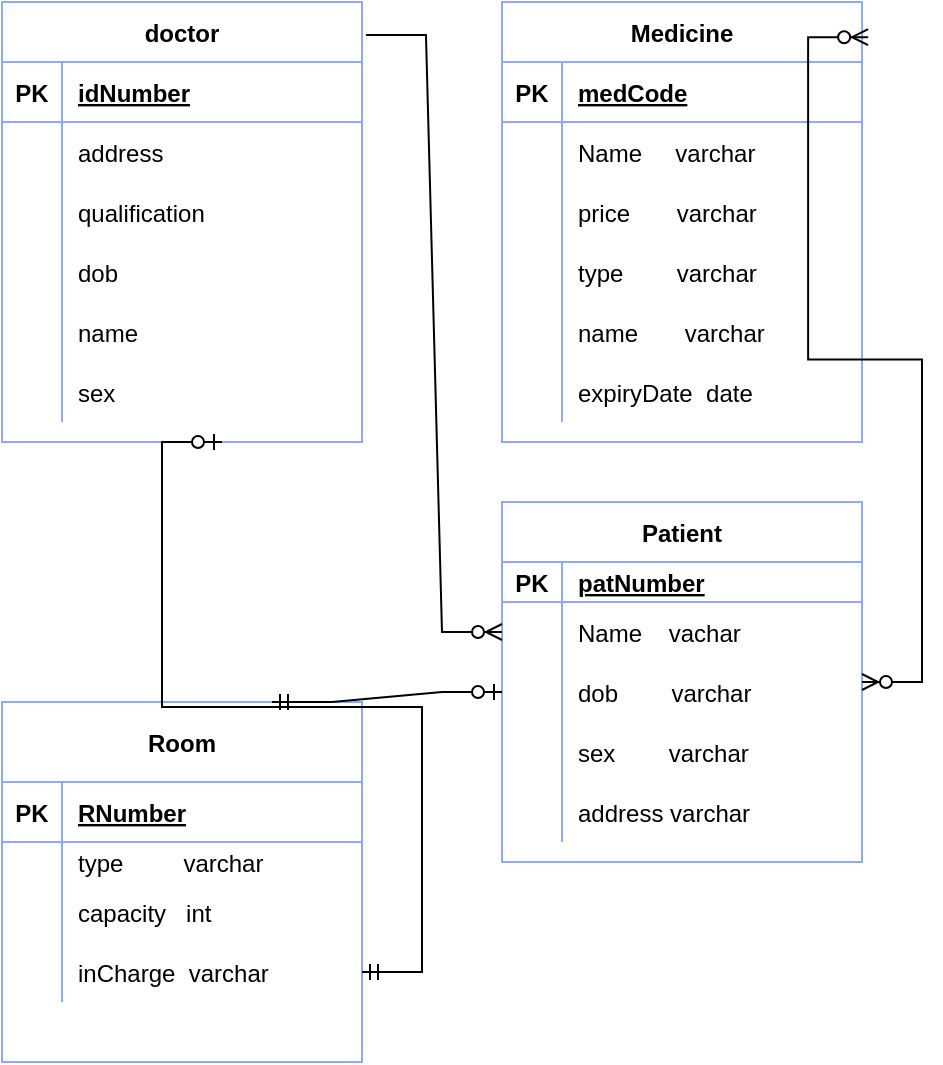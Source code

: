 <mxfile version="17.4.6" type="github">
  <diagram id="Twf_pXJN-Fd1z-aPCLBK" name="Page-1">
    <mxGraphModel dx="1730" dy="898" grid="1" gridSize="10" guides="1" tooltips="1" connect="1" arrows="1" fold="1" page="1" pageScale="1" pageWidth="850" pageHeight="1100" background="none" math="0" shadow="0">
      <root>
        <mxCell id="0" />
        <mxCell id="1" parent="0" />
        <mxCell id="yiRNXyfWjRyLdYWrjQi4-3" value="doctor" style="shape=table;startSize=30;container=1;collapsible=1;childLayout=tableLayout;fixedRows=1;rowLines=0;fontStyle=1;align=center;resizeLast=1;strokeColor=#8FA9FF;" vertex="1" parent="1">
          <mxGeometry x="10" y="170" width="180" height="220" as="geometry" />
        </mxCell>
        <mxCell id="yiRNXyfWjRyLdYWrjQi4-4" value="" style="shape=tableRow;horizontal=0;startSize=0;swimlaneHead=0;swimlaneBody=0;fillColor=none;collapsible=0;dropTarget=0;points=[[0,0.5],[1,0.5]];portConstraint=eastwest;top=0;left=0;right=0;bottom=1;strokeColor=#8FA9FF;" vertex="1" parent="yiRNXyfWjRyLdYWrjQi4-3">
          <mxGeometry y="30" width="180" height="30" as="geometry" />
        </mxCell>
        <mxCell id="yiRNXyfWjRyLdYWrjQi4-5" value="PK" style="shape=partialRectangle;connectable=0;fillColor=none;top=0;left=0;bottom=0;right=0;fontStyle=1;overflow=hidden;strokeColor=#8FA9FF;" vertex="1" parent="yiRNXyfWjRyLdYWrjQi4-4">
          <mxGeometry width="30" height="30" as="geometry">
            <mxRectangle width="30" height="30" as="alternateBounds" />
          </mxGeometry>
        </mxCell>
        <mxCell id="yiRNXyfWjRyLdYWrjQi4-6" value="idNumber" style="shape=partialRectangle;connectable=0;fillColor=none;top=0;left=0;bottom=0;right=0;align=left;spacingLeft=6;fontStyle=5;overflow=hidden;strokeColor=#8FA9FF;" vertex="1" parent="yiRNXyfWjRyLdYWrjQi4-4">
          <mxGeometry x="30" width="150" height="30" as="geometry">
            <mxRectangle width="150" height="30" as="alternateBounds" />
          </mxGeometry>
        </mxCell>
        <mxCell id="yiRNXyfWjRyLdYWrjQi4-7" value="" style="shape=tableRow;horizontal=0;startSize=0;swimlaneHead=0;swimlaneBody=0;fillColor=none;collapsible=0;dropTarget=0;points=[[0,0.5],[1,0.5]];portConstraint=eastwest;top=0;left=0;right=0;bottom=0;strokeColor=#8FA9FF;" vertex="1" parent="yiRNXyfWjRyLdYWrjQi4-3">
          <mxGeometry y="60" width="180" height="30" as="geometry" />
        </mxCell>
        <mxCell id="yiRNXyfWjRyLdYWrjQi4-8" value="" style="shape=partialRectangle;connectable=0;fillColor=none;top=0;left=0;bottom=0;right=0;editable=1;overflow=hidden;strokeColor=#8FA9FF;" vertex="1" parent="yiRNXyfWjRyLdYWrjQi4-7">
          <mxGeometry width="30" height="30" as="geometry">
            <mxRectangle width="30" height="30" as="alternateBounds" />
          </mxGeometry>
        </mxCell>
        <mxCell id="yiRNXyfWjRyLdYWrjQi4-9" value="address" style="shape=partialRectangle;connectable=0;fillColor=none;top=0;left=0;bottom=0;right=0;align=left;spacingLeft=6;overflow=hidden;strokeColor=#8FA9FF;" vertex="1" parent="yiRNXyfWjRyLdYWrjQi4-7">
          <mxGeometry x="30" width="150" height="30" as="geometry">
            <mxRectangle width="150" height="30" as="alternateBounds" />
          </mxGeometry>
        </mxCell>
        <mxCell id="yiRNXyfWjRyLdYWrjQi4-10" value="" style="shape=tableRow;horizontal=0;startSize=0;swimlaneHead=0;swimlaneBody=0;fillColor=none;collapsible=0;dropTarget=0;points=[[0,0.5],[1,0.5]];portConstraint=eastwest;top=0;left=0;right=0;bottom=0;strokeColor=#8FA9FF;" vertex="1" parent="yiRNXyfWjRyLdYWrjQi4-3">
          <mxGeometry y="90" width="180" height="30" as="geometry" />
        </mxCell>
        <mxCell id="yiRNXyfWjRyLdYWrjQi4-11" value="" style="shape=partialRectangle;connectable=0;fillColor=none;top=0;left=0;bottom=0;right=0;editable=1;overflow=hidden;strokeColor=#8FA9FF;" vertex="1" parent="yiRNXyfWjRyLdYWrjQi4-10">
          <mxGeometry width="30" height="30" as="geometry">
            <mxRectangle width="30" height="30" as="alternateBounds" />
          </mxGeometry>
        </mxCell>
        <mxCell id="yiRNXyfWjRyLdYWrjQi4-12" value="qualification" style="shape=partialRectangle;connectable=0;fillColor=none;top=0;left=0;bottom=0;right=0;align=left;spacingLeft=6;overflow=hidden;strokeColor=#8FA9FF;" vertex="1" parent="yiRNXyfWjRyLdYWrjQi4-10">
          <mxGeometry x="30" width="150" height="30" as="geometry">
            <mxRectangle width="150" height="30" as="alternateBounds" />
          </mxGeometry>
        </mxCell>
        <mxCell id="yiRNXyfWjRyLdYWrjQi4-13" value="" style="shape=tableRow;horizontal=0;startSize=0;swimlaneHead=0;swimlaneBody=0;fillColor=none;collapsible=0;dropTarget=0;points=[[0,0.5],[1,0.5]];portConstraint=eastwest;top=0;left=0;right=0;bottom=0;strokeColor=#8FA9FF;" vertex="1" parent="yiRNXyfWjRyLdYWrjQi4-3">
          <mxGeometry y="120" width="180" height="30" as="geometry" />
        </mxCell>
        <mxCell id="yiRNXyfWjRyLdYWrjQi4-14" value="" style="shape=partialRectangle;connectable=0;fillColor=none;top=0;left=0;bottom=0;right=0;editable=1;overflow=hidden;strokeColor=#8FA9FF;" vertex="1" parent="yiRNXyfWjRyLdYWrjQi4-13">
          <mxGeometry width="30" height="30" as="geometry">
            <mxRectangle width="30" height="30" as="alternateBounds" />
          </mxGeometry>
        </mxCell>
        <mxCell id="yiRNXyfWjRyLdYWrjQi4-15" value="dob" style="shape=partialRectangle;connectable=0;fillColor=none;top=0;left=0;bottom=0;right=0;align=left;spacingLeft=6;overflow=hidden;strokeColor=#8FA9FF;" vertex="1" parent="yiRNXyfWjRyLdYWrjQi4-13">
          <mxGeometry x="30" width="150" height="30" as="geometry">
            <mxRectangle width="150" height="30" as="alternateBounds" />
          </mxGeometry>
        </mxCell>
        <mxCell id="yiRNXyfWjRyLdYWrjQi4-22" value="" style="shape=tableRow;horizontal=0;startSize=0;swimlaneHead=0;swimlaneBody=0;fillColor=none;collapsible=0;dropTarget=0;points=[[0,0.5],[1,0.5]];portConstraint=eastwest;top=0;left=0;right=0;bottom=0;strokeColor=#8FA9FF;" vertex="1" parent="yiRNXyfWjRyLdYWrjQi4-3">
          <mxGeometry y="150" width="180" height="30" as="geometry" />
        </mxCell>
        <mxCell id="yiRNXyfWjRyLdYWrjQi4-23" value="" style="shape=partialRectangle;connectable=0;fillColor=none;top=0;left=0;bottom=0;right=0;editable=1;overflow=hidden;strokeColor=#8FA9FF;" vertex="1" parent="yiRNXyfWjRyLdYWrjQi4-22">
          <mxGeometry width="30" height="30" as="geometry">
            <mxRectangle width="30" height="30" as="alternateBounds" />
          </mxGeometry>
        </mxCell>
        <mxCell id="yiRNXyfWjRyLdYWrjQi4-24" value="name" style="shape=partialRectangle;connectable=0;fillColor=none;top=0;left=0;bottom=0;right=0;align=left;spacingLeft=6;overflow=hidden;strokeColor=#8FA9FF;" vertex="1" parent="yiRNXyfWjRyLdYWrjQi4-22">
          <mxGeometry x="30" width="150" height="30" as="geometry">
            <mxRectangle width="150" height="30" as="alternateBounds" />
          </mxGeometry>
        </mxCell>
        <mxCell id="yiRNXyfWjRyLdYWrjQi4-25" value="" style="shape=tableRow;horizontal=0;startSize=0;swimlaneHead=0;swimlaneBody=0;fillColor=none;collapsible=0;dropTarget=0;points=[[0,0.5],[1,0.5]];portConstraint=eastwest;top=0;left=0;right=0;bottom=0;strokeColor=#8FA9FF;" vertex="1" parent="yiRNXyfWjRyLdYWrjQi4-3">
          <mxGeometry y="180" width="180" height="30" as="geometry" />
        </mxCell>
        <mxCell id="yiRNXyfWjRyLdYWrjQi4-26" value="" style="shape=partialRectangle;connectable=0;fillColor=none;top=0;left=0;bottom=0;right=0;editable=1;overflow=hidden;strokeColor=#8FA9FF;" vertex="1" parent="yiRNXyfWjRyLdYWrjQi4-25">
          <mxGeometry width="30" height="30" as="geometry">
            <mxRectangle width="30" height="30" as="alternateBounds" />
          </mxGeometry>
        </mxCell>
        <mxCell id="yiRNXyfWjRyLdYWrjQi4-27" value="sex" style="shape=partialRectangle;connectable=0;fillColor=none;top=0;left=0;bottom=0;right=0;align=left;spacingLeft=6;overflow=hidden;strokeColor=#8FA9FF;" vertex="1" parent="yiRNXyfWjRyLdYWrjQi4-25">
          <mxGeometry x="30" width="150" height="30" as="geometry">
            <mxRectangle width="150" height="30" as="alternateBounds" />
          </mxGeometry>
        </mxCell>
        <mxCell id="yiRNXyfWjRyLdYWrjQi4-28" value="Medicine" style="shape=table;startSize=30;container=1;collapsible=1;childLayout=tableLayout;fixedRows=1;rowLines=0;fontStyle=1;align=center;resizeLast=1;strokeColor=#8FA9FF;" vertex="1" parent="1">
          <mxGeometry x="260" y="170" width="180" height="220" as="geometry" />
        </mxCell>
        <mxCell id="yiRNXyfWjRyLdYWrjQi4-29" value="" style="shape=tableRow;horizontal=0;startSize=0;swimlaneHead=0;swimlaneBody=0;fillColor=none;collapsible=0;dropTarget=0;points=[[0,0.5],[1,0.5]];portConstraint=eastwest;top=0;left=0;right=0;bottom=1;strokeColor=#8FA9FF;" vertex="1" parent="yiRNXyfWjRyLdYWrjQi4-28">
          <mxGeometry y="30" width="180" height="30" as="geometry" />
        </mxCell>
        <mxCell id="yiRNXyfWjRyLdYWrjQi4-30" value="PK" style="shape=partialRectangle;connectable=0;fillColor=none;top=0;left=0;bottom=0;right=0;fontStyle=1;overflow=hidden;strokeColor=#8FA9FF;" vertex="1" parent="yiRNXyfWjRyLdYWrjQi4-29">
          <mxGeometry width="30" height="30" as="geometry">
            <mxRectangle width="30" height="30" as="alternateBounds" />
          </mxGeometry>
        </mxCell>
        <mxCell id="yiRNXyfWjRyLdYWrjQi4-31" value="medCode" style="shape=partialRectangle;connectable=0;fillColor=none;top=0;left=0;bottom=0;right=0;align=left;spacingLeft=6;fontStyle=5;overflow=hidden;strokeColor=#8FA9FF;" vertex="1" parent="yiRNXyfWjRyLdYWrjQi4-29">
          <mxGeometry x="30" width="150" height="30" as="geometry">
            <mxRectangle width="150" height="30" as="alternateBounds" />
          </mxGeometry>
        </mxCell>
        <mxCell id="yiRNXyfWjRyLdYWrjQi4-32" value="" style="shape=tableRow;horizontal=0;startSize=0;swimlaneHead=0;swimlaneBody=0;fillColor=none;collapsible=0;dropTarget=0;points=[[0,0.5],[1,0.5]];portConstraint=eastwest;top=0;left=0;right=0;bottom=0;strokeColor=#8FA9FF;" vertex="1" parent="yiRNXyfWjRyLdYWrjQi4-28">
          <mxGeometry y="60" width="180" height="30" as="geometry" />
        </mxCell>
        <mxCell id="yiRNXyfWjRyLdYWrjQi4-33" value="" style="shape=partialRectangle;connectable=0;fillColor=none;top=0;left=0;bottom=0;right=0;editable=1;overflow=hidden;strokeColor=#8FA9FF;" vertex="1" parent="yiRNXyfWjRyLdYWrjQi4-32">
          <mxGeometry width="30" height="30" as="geometry">
            <mxRectangle width="30" height="30" as="alternateBounds" />
          </mxGeometry>
        </mxCell>
        <mxCell id="yiRNXyfWjRyLdYWrjQi4-34" value="Name     varchar" style="shape=partialRectangle;connectable=0;fillColor=none;top=0;left=0;bottom=0;right=0;align=left;spacingLeft=6;overflow=hidden;strokeColor=#8FA9FF;" vertex="1" parent="yiRNXyfWjRyLdYWrjQi4-32">
          <mxGeometry x="30" width="150" height="30" as="geometry">
            <mxRectangle width="150" height="30" as="alternateBounds" />
          </mxGeometry>
        </mxCell>
        <mxCell id="yiRNXyfWjRyLdYWrjQi4-35" value="" style="shape=tableRow;horizontal=0;startSize=0;swimlaneHead=0;swimlaneBody=0;fillColor=none;collapsible=0;dropTarget=0;points=[[0,0.5],[1,0.5]];portConstraint=eastwest;top=0;left=0;right=0;bottom=0;strokeColor=#8FA9FF;" vertex="1" parent="yiRNXyfWjRyLdYWrjQi4-28">
          <mxGeometry y="90" width="180" height="30" as="geometry" />
        </mxCell>
        <mxCell id="yiRNXyfWjRyLdYWrjQi4-36" value="" style="shape=partialRectangle;connectable=0;fillColor=none;top=0;left=0;bottom=0;right=0;editable=1;overflow=hidden;strokeColor=#8FA9FF;" vertex="1" parent="yiRNXyfWjRyLdYWrjQi4-35">
          <mxGeometry width="30" height="30" as="geometry">
            <mxRectangle width="30" height="30" as="alternateBounds" />
          </mxGeometry>
        </mxCell>
        <mxCell id="yiRNXyfWjRyLdYWrjQi4-37" value="price       varchar" style="shape=partialRectangle;connectable=0;fillColor=none;top=0;left=0;bottom=0;right=0;align=left;spacingLeft=6;overflow=hidden;strokeColor=#8FA9FF;" vertex="1" parent="yiRNXyfWjRyLdYWrjQi4-35">
          <mxGeometry x="30" width="150" height="30" as="geometry">
            <mxRectangle width="150" height="30" as="alternateBounds" />
          </mxGeometry>
        </mxCell>
        <mxCell id="yiRNXyfWjRyLdYWrjQi4-38" value="" style="shape=tableRow;horizontal=0;startSize=0;swimlaneHead=0;swimlaneBody=0;fillColor=none;collapsible=0;dropTarget=0;points=[[0,0.5],[1,0.5]];portConstraint=eastwest;top=0;left=0;right=0;bottom=0;strokeColor=#8FA9FF;" vertex="1" parent="yiRNXyfWjRyLdYWrjQi4-28">
          <mxGeometry y="120" width="180" height="30" as="geometry" />
        </mxCell>
        <mxCell id="yiRNXyfWjRyLdYWrjQi4-39" value="" style="shape=partialRectangle;connectable=0;fillColor=none;top=0;left=0;bottom=0;right=0;editable=1;overflow=hidden;strokeColor=#8FA9FF;" vertex="1" parent="yiRNXyfWjRyLdYWrjQi4-38">
          <mxGeometry width="30" height="30" as="geometry">
            <mxRectangle width="30" height="30" as="alternateBounds" />
          </mxGeometry>
        </mxCell>
        <mxCell id="yiRNXyfWjRyLdYWrjQi4-40" value="type        varchar" style="shape=partialRectangle;connectable=0;fillColor=none;top=0;left=0;bottom=0;right=0;align=left;spacingLeft=6;overflow=hidden;strokeColor=#8FA9FF;" vertex="1" parent="yiRNXyfWjRyLdYWrjQi4-38">
          <mxGeometry x="30" width="150" height="30" as="geometry">
            <mxRectangle width="150" height="30" as="alternateBounds" />
          </mxGeometry>
        </mxCell>
        <mxCell id="yiRNXyfWjRyLdYWrjQi4-41" value="" style="shape=tableRow;horizontal=0;startSize=0;swimlaneHead=0;swimlaneBody=0;fillColor=none;collapsible=0;dropTarget=0;points=[[0,0.5],[1,0.5]];portConstraint=eastwest;top=0;left=0;right=0;bottom=0;strokeColor=#8FA9FF;" vertex="1" parent="yiRNXyfWjRyLdYWrjQi4-28">
          <mxGeometry y="150" width="180" height="30" as="geometry" />
        </mxCell>
        <mxCell id="yiRNXyfWjRyLdYWrjQi4-42" value="" style="shape=partialRectangle;connectable=0;fillColor=none;top=0;left=0;bottom=0;right=0;editable=1;overflow=hidden;strokeColor=#8FA9FF;" vertex="1" parent="yiRNXyfWjRyLdYWrjQi4-41">
          <mxGeometry width="30" height="30" as="geometry">
            <mxRectangle width="30" height="30" as="alternateBounds" />
          </mxGeometry>
        </mxCell>
        <mxCell id="yiRNXyfWjRyLdYWrjQi4-43" value="name       varchar" style="shape=partialRectangle;connectable=0;fillColor=none;top=0;left=0;bottom=0;right=0;align=left;spacingLeft=6;overflow=hidden;strokeColor=#8FA9FF;" vertex="1" parent="yiRNXyfWjRyLdYWrjQi4-41">
          <mxGeometry x="30" width="150" height="30" as="geometry">
            <mxRectangle width="150" height="30" as="alternateBounds" />
          </mxGeometry>
        </mxCell>
        <mxCell id="yiRNXyfWjRyLdYWrjQi4-44" value="" style="shape=tableRow;horizontal=0;startSize=0;swimlaneHead=0;swimlaneBody=0;fillColor=none;collapsible=0;dropTarget=0;points=[[0,0.5],[1,0.5]];portConstraint=eastwest;top=0;left=0;right=0;bottom=0;strokeColor=#8FA9FF;" vertex="1" parent="yiRNXyfWjRyLdYWrjQi4-28">
          <mxGeometry y="180" width="180" height="30" as="geometry" />
        </mxCell>
        <mxCell id="yiRNXyfWjRyLdYWrjQi4-45" value="" style="shape=partialRectangle;connectable=0;fillColor=none;top=0;left=0;bottom=0;right=0;editable=1;overflow=hidden;strokeColor=#8FA9FF;" vertex="1" parent="yiRNXyfWjRyLdYWrjQi4-44">
          <mxGeometry width="30" height="30" as="geometry">
            <mxRectangle width="30" height="30" as="alternateBounds" />
          </mxGeometry>
        </mxCell>
        <mxCell id="yiRNXyfWjRyLdYWrjQi4-46" value="expiryDate  date" style="shape=partialRectangle;connectable=0;fillColor=none;top=0;left=0;bottom=0;right=0;align=left;spacingLeft=6;overflow=hidden;strokeColor=#8FA9FF;" vertex="1" parent="yiRNXyfWjRyLdYWrjQi4-44">
          <mxGeometry x="30" width="150" height="30" as="geometry">
            <mxRectangle width="150" height="30" as="alternateBounds" />
          </mxGeometry>
        </mxCell>
        <mxCell id="yiRNXyfWjRyLdYWrjQi4-47" value="Patient" style="shape=table;startSize=30;container=1;collapsible=1;childLayout=tableLayout;fixedRows=1;rowLines=0;fontStyle=1;align=center;resizeLast=1;strokeColor=#8FA9FF;" vertex="1" parent="1">
          <mxGeometry x="260" y="420" width="180" height="180" as="geometry" />
        </mxCell>
        <mxCell id="yiRNXyfWjRyLdYWrjQi4-48" value="" style="shape=tableRow;horizontal=0;startSize=0;swimlaneHead=0;swimlaneBody=0;fillColor=none;collapsible=0;dropTarget=0;points=[[0,0.5],[1,0.5]];portConstraint=eastwest;top=0;left=0;right=0;bottom=1;strokeColor=#8FA9FF;" vertex="1" parent="yiRNXyfWjRyLdYWrjQi4-47">
          <mxGeometry y="30" width="180" height="20" as="geometry" />
        </mxCell>
        <mxCell id="yiRNXyfWjRyLdYWrjQi4-49" value="PK" style="shape=partialRectangle;connectable=0;fillColor=none;top=0;left=0;bottom=0;right=0;fontStyle=1;overflow=hidden;strokeColor=#8FA9FF;" vertex="1" parent="yiRNXyfWjRyLdYWrjQi4-48">
          <mxGeometry width="30" height="20" as="geometry">
            <mxRectangle width="30" height="20" as="alternateBounds" />
          </mxGeometry>
        </mxCell>
        <mxCell id="yiRNXyfWjRyLdYWrjQi4-50" value="patNumber" style="shape=partialRectangle;connectable=0;fillColor=none;top=0;left=0;bottom=0;right=0;align=left;spacingLeft=6;fontStyle=5;overflow=hidden;strokeColor=#8FA9FF;" vertex="1" parent="yiRNXyfWjRyLdYWrjQi4-48">
          <mxGeometry x="30" width="150" height="20" as="geometry">
            <mxRectangle width="150" height="20" as="alternateBounds" />
          </mxGeometry>
        </mxCell>
        <mxCell id="yiRNXyfWjRyLdYWrjQi4-51" value="" style="shape=tableRow;horizontal=0;startSize=0;swimlaneHead=0;swimlaneBody=0;fillColor=none;collapsible=0;dropTarget=0;points=[[0,0.5],[1,0.5]];portConstraint=eastwest;top=0;left=0;right=0;bottom=0;strokeColor=#8FA9FF;" vertex="1" parent="yiRNXyfWjRyLdYWrjQi4-47">
          <mxGeometry y="50" width="180" height="30" as="geometry" />
        </mxCell>
        <mxCell id="yiRNXyfWjRyLdYWrjQi4-52" value="" style="shape=partialRectangle;connectable=0;fillColor=none;top=0;left=0;bottom=0;right=0;editable=1;overflow=hidden;strokeColor=#8FA9FF;" vertex="1" parent="yiRNXyfWjRyLdYWrjQi4-51">
          <mxGeometry width="30" height="30" as="geometry">
            <mxRectangle width="30" height="30" as="alternateBounds" />
          </mxGeometry>
        </mxCell>
        <mxCell id="yiRNXyfWjRyLdYWrjQi4-53" value="Name    vachar" style="shape=partialRectangle;connectable=0;fillColor=none;top=0;left=0;bottom=0;right=0;align=left;spacingLeft=6;overflow=hidden;strokeColor=#8FA9FF;" vertex="1" parent="yiRNXyfWjRyLdYWrjQi4-51">
          <mxGeometry x="30" width="150" height="30" as="geometry">
            <mxRectangle width="150" height="30" as="alternateBounds" />
          </mxGeometry>
        </mxCell>
        <mxCell id="yiRNXyfWjRyLdYWrjQi4-54" value="" style="shape=tableRow;horizontal=0;startSize=0;swimlaneHead=0;swimlaneBody=0;fillColor=none;collapsible=0;dropTarget=0;points=[[0,0.5],[1,0.5]];portConstraint=eastwest;top=0;left=0;right=0;bottom=0;strokeColor=#8FA9FF;" vertex="1" parent="yiRNXyfWjRyLdYWrjQi4-47">
          <mxGeometry y="80" width="180" height="30" as="geometry" />
        </mxCell>
        <mxCell id="yiRNXyfWjRyLdYWrjQi4-55" value="" style="shape=partialRectangle;connectable=0;fillColor=none;top=0;left=0;bottom=0;right=0;editable=1;overflow=hidden;strokeColor=#8FA9FF;" vertex="1" parent="yiRNXyfWjRyLdYWrjQi4-54">
          <mxGeometry width="30" height="30" as="geometry">
            <mxRectangle width="30" height="30" as="alternateBounds" />
          </mxGeometry>
        </mxCell>
        <mxCell id="yiRNXyfWjRyLdYWrjQi4-56" value="dob        varchar" style="shape=partialRectangle;connectable=0;fillColor=none;top=0;left=0;bottom=0;right=0;align=left;spacingLeft=6;overflow=hidden;strokeColor=#8FA9FF;" vertex="1" parent="yiRNXyfWjRyLdYWrjQi4-54">
          <mxGeometry x="30" width="150" height="30" as="geometry">
            <mxRectangle width="150" height="30" as="alternateBounds" />
          </mxGeometry>
        </mxCell>
        <mxCell id="yiRNXyfWjRyLdYWrjQi4-57" value="" style="shape=tableRow;horizontal=0;startSize=0;swimlaneHead=0;swimlaneBody=0;fillColor=none;collapsible=0;dropTarget=0;points=[[0,0.5],[1,0.5]];portConstraint=eastwest;top=0;left=0;right=0;bottom=0;strokeColor=#8FA9FF;" vertex="1" parent="yiRNXyfWjRyLdYWrjQi4-47">
          <mxGeometry y="110" width="180" height="30" as="geometry" />
        </mxCell>
        <mxCell id="yiRNXyfWjRyLdYWrjQi4-58" value="" style="shape=partialRectangle;connectable=0;fillColor=none;top=0;left=0;bottom=0;right=0;editable=1;overflow=hidden;strokeColor=#8FA9FF;" vertex="1" parent="yiRNXyfWjRyLdYWrjQi4-57">
          <mxGeometry width="30" height="30" as="geometry">
            <mxRectangle width="30" height="30" as="alternateBounds" />
          </mxGeometry>
        </mxCell>
        <mxCell id="yiRNXyfWjRyLdYWrjQi4-59" value="sex        varchar" style="shape=partialRectangle;connectable=0;fillColor=none;top=0;left=0;bottom=0;right=0;align=left;spacingLeft=6;overflow=hidden;strokeColor=#8FA9FF;" vertex="1" parent="yiRNXyfWjRyLdYWrjQi4-57">
          <mxGeometry x="30" width="150" height="30" as="geometry">
            <mxRectangle width="150" height="30" as="alternateBounds" />
          </mxGeometry>
        </mxCell>
        <mxCell id="yiRNXyfWjRyLdYWrjQi4-60" value="" style="shape=tableRow;horizontal=0;startSize=0;swimlaneHead=0;swimlaneBody=0;fillColor=none;collapsible=0;dropTarget=0;points=[[0,0.5],[1,0.5]];portConstraint=eastwest;top=0;left=0;right=0;bottom=0;strokeColor=#8FA9FF;" vertex="1" parent="yiRNXyfWjRyLdYWrjQi4-47">
          <mxGeometry y="140" width="180" height="30" as="geometry" />
        </mxCell>
        <mxCell id="yiRNXyfWjRyLdYWrjQi4-61" value="" style="shape=partialRectangle;connectable=0;fillColor=none;top=0;left=0;bottom=0;right=0;editable=1;overflow=hidden;strokeColor=#8FA9FF;" vertex="1" parent="yiRNXyfWjRyLdYWrjQi4-60">
          <mxGeometry width="30" height="30" as="geometry">
            <mxRectangle width="30" height="30" as="alternateBounds" />
          </mxGeometry>
        </mxCell>
        <mxCell id="yiRNXyfWjRyLdYWrjQi4-62" value="address varchar" style="shape=partialRectangle;connectable=0;fillColor=none;top=0;left=0;bottom=0;right=0;align=left;spacingLeft=6;overflow=hidden;strokeColor=#8FA9FF;" vertex="1" parent="yiRNXyfWjRyLdYWrjQi4-60">
          <mxGeometry x="30" width="150" height="30" as="geometry">
            <mxRectangle width="150" height="30" as="alternateBounds" />
          </mxGeometry>
        </mxCell>
        <mxCell id="yiRNXyfWjRyLdYWrjQi4-63" value="Room" style="shape=table;startSize=40;container=1;collapsible=1;childLayout=tableLayout;fixedRows=1;rowLines=0;fontStyle=1;align=center;resizeLast=1;strokeColor=#8FA9FF;" vertex="1" parent="1">
          <mxGeometry x="10" y="520" width="180" height="180" as="geometry" />
        </mxCell>
        <mxCell id="yiRNXyfWjRyLdYWrjQi4-64" value="" style="shape=tableRow;horizontal=0;startSize=0;swimlaneHead=0;swimlaneBody=0;fillColor=none;collapsible=0;dropTarget=0;points=[[0,0.5],[1,0.5]];portConstraint=eastwest;top=0;left=0;right=0;bottom=1;strokeColor=#8FA9FF;" vertex="1" parent="yiRNXyfWjRyLdYWrjQi4-63">
          <mxGeometry y="40" width="180" height="30" as="geometry" />
        </mxCell>
        <mxCell id="yiRNXyfWjRyLdYWrjQi4-65" value="PK" style="shape=partialRectangle;connectable=0;fillColor=none;top=0;left=0;bottom=0;right=0;fontStyle=1;overflow=hidden;strokeColor=#8FA9FF;" vertex="1" parent="yiRNXyfWjRyLdYWrjQi4-64">
          <mxGeometry width="30" height="30" as="geometry">
            <mxRectangle width="30" height="30" as="alternateBounds" />
          </mxGeometry>
        </mxCell>
        <mxCell id="yiRNXyfWjRyLdYWrjQi4-66" value="RNumber" style="shape=partialRectangle;connectable=0;fillColor=none;top=0;left=0;bottom=0;right=0;align=left;spacingLeft=6;fontStyle=5;overflow=hidden;strokeColor=#8FA9FF;" vertex="1" parent="yiRNXyfWjRyLdYWrjQi4-64">
          <mxGeometry x="30" width="150" height="30" as="geometry">
            <mxRectangle width="150" height="30" as="alternateBounds" />
          </mxGeometry>
        </mxCell>
        <mxCell id="yiRNXyfWjRyLdYWrjQi4-67" value="" style="shape=tableRow;horizontal=0;startSize=0;swimlaneHead=0;swimlaneBody=0;fillColor=none;collapsible=0;dropTarget=0;points=[[0,0.5],[1,0.5]];portConstraint=eastwest;top=0;left=0;right=0;bottom=0;strokeColor=#8FA9FF;" vertex="1" parent="yiRNXyfWjRyLdYWrjQi4-63">
          <mxGeometry y="70" width="180" height="20" as="geometry" />
        </mxCell>
        <mxCell id="yiRNXyfWjRyLdYWrjQi4-68" value="" style="shape=partialRectangle;connectable=0;fillColor=none;top=0;left=0;bottom=0;right=0;editable=1;overflow=hidden;strokeColor=#8FA9FF;" vertex="1" parent="yiRNXyfWjRyLdYWrjQi4-67">
          <mxGeometry width="30" height="20" as="geometry">
            <mxRectangle width="30" height="20" as="alternateBounds" />
          </mxGeometry>
        </mxCell>
        <mxCell id="yiRNXyfWjRyLdYWrjQi4-69" value="type         varchar" style="shape=partialRectangle;connectable=0;fillColor=none;top=0;left=0;bottom=0;right=0;align=left;spacingLeft=6;overflow=hidden;strokeColor=#8FA9FF;" vertex="1" parent="yiRNXyfWjRyLdYWrjQi4-67">
          <mxGeometry x="30" width="150" height="20" as="geometry">
            <mxRectangle width="150" height="20" as="alternateBounds" />
          </mxGeometry>
        </mxCell>
        <mxCell id="yiRNXyfWjRyLdYWrjQi4-70" value="" style="shape=tableRow;horizontal=0;startSize=0;swimlaneHead=0;swimlaneBody=0;fillColor=none;collapsible=0;dropTarget=0;points=[[0,0.5],[1,0.5]];portConstraint=eastwest;top=0;left=0;right=0;bottom=0;strokeColor=#8FA9FF;" vertex="1" parent="yiRNXyfWjRyLdYWrjQi4-63">
          <mxGeometry y="90" width="180" height="30" as="geometry" />
        </mxCell>
        <mxCell id="yiRNXyfWjRyLdYWrjQi4-71" value="" style="shape=partialRectangle;connectable=0;fillColor=none;top=0;left=0;bottom=0;right=0;editable=1;overflow=hidden;strokeColor=#8FA9FF;" vertex="1" parent="yiRNXyfWjRyLdYWrjQi4-70">
          <mxGeometry width="30" height="30" as="geometry">
            <mxRectangle width="30" height="30" as="alternateBounds" />
          </mxGeometry>
        </mxCell>
        <mxCell id="yiRNXyfWjRyLdYWrjQi4-72" value="capacity   int" style="shape=partialRectangle;connectable=0;fillColor=none;top=0;left=0;bottom=0;right=0;align=left;spacingLeft=6;overflow=hidden;strokeColor=#8FA9FF;" vertex="1" parent="yiRNXyfWjRyLdYWrjQi4-70">
          <mxGeometry x="30" width="150" height="30" as="geometry">
            <mxRectangle width="150" height="30" as="alternateBounds" />
          </mxGeometry>
        </mxCell>
        <mxCell id="yiRNXyfWjRyLdYWrjQi4-73" value="" style="shape=tableRow;horizontal=0;startSize=0;swimlaneHead=0;swimlaneBody=0;fillColor=none;collapsible=0;dropTarget=0;points=[[0,0.5],[1,0.5]];portConstraint=eastwest;top=0;left=0;right=0;bottom=0;strokeColor=#8FA9FF;" vertex="1" parent="yiRNXyfWjRyLdYWrjQi4-63">
          <mxGeometry y="120" width="180" height="30" as="geometry" />
        </mxCell>
        <mxCell id="yiRNXyfWjRyLdYWrjQi4-74" value="" style="shape=partialRectangle;connectable=0;fillColor=none;top=0;left=0;bottom=0;right=0;editable=1;overflow=hidden;strokeColor=#8FA9FF;" vertex="1" parent="yiRNXyfWjRyLdYWrjQi4-73">
          <mxGeometry width="30" height="30" as="geometry">
            <mxRectangle width="30" height="30" as="alternateBounds" />
          </mxGeometry>
        </mxCell>
        <mxCell id="yiRNXyfWjRyLdYWrjQi4-75" value="inCharge  varchar" style="shape=partialRectangle;connectable=0;fillColor=none;top=0;left=0;bottom=0;right=0;align=left;spacingLeft=6;overflow=hidden;strokeColor=#8FA9FF;" vertex="1" parent="yiRNXyfWjRyLdYWrjQi4-73">
          <mxGeometry x="30" width="150" height="30" as="geometry">
            <mxRectangle width="150" height="30" as="alternateBounds" />
          </mxGeometry>
        </mxCell>
        <mxCell id="yiRNXyfWjRyLdYWrjQi4-76" value="" style="edgeStyle=entityRelationEdgeStyle;fontSize=12;html=1;endArrow=ERzeroToMany;endFill=1;rounded=0;exitX=1.011;exitY=0.075;exitDx=0;exitDy=0;exitPerimeter=0;entryX=0;entryY=0.5;entryDx=0;entryDy=0;" edge="1" parent="1" source="yiRNXyfWjRyLdYWrjQi4-3" target="yiRNXyfWjRyLdYWrjQi4-51">
          <mxGeometry width="100" height="100" relative="1" as="geometry">
            <mxPoint x="190" y="600" as="sourcePoint" />
            <mxPoint x="290" y="500" as="targetPoint" />
          </mxGeometry>
        </mxCell>
        <mxCell id="yiRNXyfWjRyLdYWrjQi4-77" value="" style="edgeStyle=entityRelationEdgeStyle;fontSize=12;html=1;endArrow=ERzeroToMany;endFill=1;startArrow=ERzeroToMany;rounded=0;exitX=1.017;exitY=0.08;exitDx=0;exitDy=0;exitPerimeter=0;" edge="1" parent="1" source="yiRNXyfWjRyLdYWrjQi4-28" target="yiRNXyfWjRyLdYWrjQi4-47">
          <mxGeometry width="100" height="100" relative="1" as="geometry">
            <mxPoint x="480" y="530" as="sourcePoint" />
            <mxPoint x="580" y="430" as="targetPoint" />
          </mxGeometry>
        </mxCell>
        <mxCell id="yiRNXyfWjRyLdYWrjQi4-78" value="" style="edgeStyle=entityRelationEdgeStyle;fontSize=12;html=1;endArrow=ERzeroToOne;startArrow=ERmandOne;rounded=0;exitX=0.75;exitY=0;exitDx=0;exitDy=0;" edge="1" parent="1" source="yiRNXyfWjRyLdYWrjQi4-63" target="yiRNXyfWjRyLdYWrjQi4-54">
          <mxGeometry width="100" height="100" relative="1" as="geometry">
            <mxPoint x="480" y="530" as="sourcePoint" />
            <mxPoint x="580" y="430" as="targetPoint" />
          </mxGeometry>
        </mxCell>
        <mxCell id="yiRNXyfWjRyLdYWrjQi4-79" value="" style="edgeStyle=entityRelationEdgeStyle;fontSize=12;html=1;endArrow=ERzeroToOne;startArrow=ERmandOne;rounded=0;" edge="1" parent="1" source="yiRNXyfWjRyLdYWrjQi4-73">
          <mxGeometry width="100" height="100" relative="1" as="geometry">
            <mxPoint x="480" y="530" as="sourcePoint" />
            <mxPoint x="120" y="390" as="targetPoint" />
          </mxGeometry>
        </mxCell>
      </root>
    </mxGraphModel>
  </diagram>
</mxfile>
